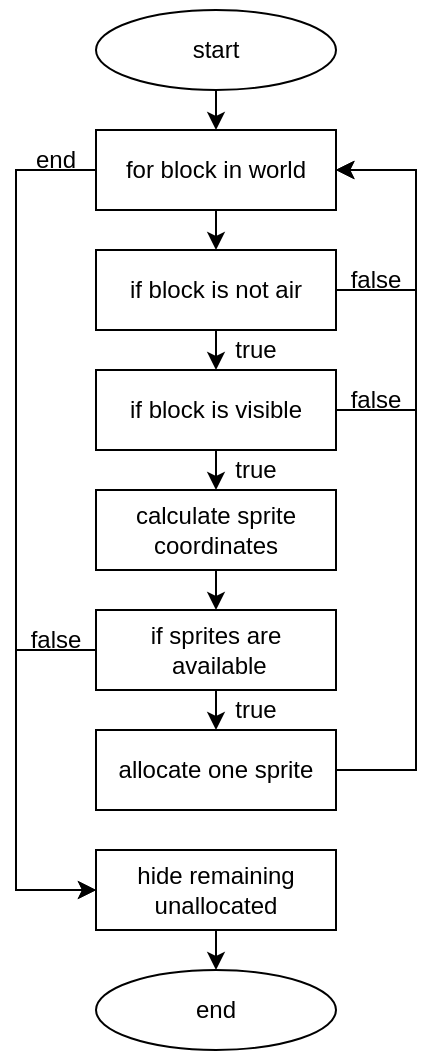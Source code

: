 <mxfile version="21.3.8" type="device">
  <diagram name="Page-1" id="h5WCU1tCkTW9juqxQmXQ">
    <mxGraphModel dx="474" dy="795" grid="1" gridSize="10" guides="1" tooltips="1" connect="1" arrows="1" fold="1" page="0" pageScale="1" pageWidth="3300" pageHeight="4681" math="0" shadow="0">
      <root>
        <mxCell id="0" />
        <mxCell id="1" parent="0" />
        <mxCell id="USGGhLtMeQK2liyZ37-o-7" style="edgeStyle=orthogonalEdgeStyle;rounded=0;orthogonalLoop=1;jettySize=auto;html=1;exitX=0.5;exitY=1;exitDx=0;exitDy=0;entryX=0.5;entryY=0;entryDx=0;entryDy=0;" edge="1" parent="1" source="USGGhLtMeQK2liyZ37-o-1" target="USGGhLtMeQK2liyZ37-o-2">
          <mxGeometry relative="1" as="geometry" />
        </mxCell>
        <mxCell id="USGGhLtMeQK2liyZ37-o-26" style="edgeStyle=orthogonalEdgeStyle;rounded=0;orthogonalLoop=1;jettySize=auto;html=1;exitX=0;exitY=0.5;exitDx=0;exitDy=0;entryX=0;entryY=0.5;entryDx=0;entryDy=0;" edge="1" parent="1" source="USGGhLtMeQK2liyZ37-o-1" target="USGGhLtMeQK2liyZ37-o-13">
          <mxGeometry relative="1" as="geometry">
            <Array as="points">
              <mxPoint x="160" y="180" />
              <mxPoint x="160" y="540" />
            </Array>
          </mxGeometry>
        </mxCell>
        <mxCell id="USGGhLtMeQK2liyZ37-o-1" value="for block in world" style="rounded=0;whiteSpace=wrap;html=1;" vertex="1" parent="1">
          <mxGeometry x="200" y="160" width="120" height="40" as="geometry" />
        </mxCell>
        <mxCell id="USGGhLtMeQK2liyZ37-o-8" style="edgeStyle=orthogonalEdgeStyle;rounded=0;orthogonalLoop=1;jettySize=auto;html=1;exitX=0.5;exitY=1;exitDx=0;exitDy=0;entryX=0.5;entryY=0;entryDx=0;entryDy=0;" edge="1" parent="1" source="USGGhLtMeQK2liyZ37-o-2" target="USGGhLtMeQK2liyZ37-o-3">
          <mxGeometry relative="1" as="geometry" />
        </mxCell>
        <mxCell id="USGGhLtMeQK2liyZ37-o-18" style="edgeStyle=orthogonalEdgeStyle;rounded=0;orthogonalLoop=1;jettySize=auto;html=1;exitX=1;exitY=0.5;exitDx=0;exitDy=0;entryX=1;entryY=0.5;entryDx=0;entryDy=0;" edge="1" parent="1" source="USGGhLtMeQK2liyZ37-o-2" target="USGGhLtMeQK2liyZ37-o-1">
          <mxGeometry relative="1" as="geometry">
            <Array as="points">
              <mxPoint x="360" y="240" />
              <mxPoint x="360" y="180" />
            </Array>
          </mxGeometry>
        </mxCell>
        <mxCell id="USGGhLtMeQK2liyZ37-o-2" value="if block is not air" style="rounded=0;whiteSpace=wrap;html=1;" vertex="1" parent="1">
          <mxGeometry x="200" y="220" width="120" height="40" as="geometry" />
        </mxCell>
        <mxCell id="USGGhLtMeQK2liyZ37-o-9" style="edgeStyle=orthogonalEdgeStyle;rounded=0;orthogonalLoop=1;jettySize=auto;html=1;exitX=0.5;exitY=1;exitDx=0;exitDy=0;entryX=0.5;entryY=0;entryDx=0;entryDy=0;" edge="1" parent="1" source="USGGhLtMeQK2liyZ37-o-3" target="USGGhLtMeQK2liyZ37-o-4">
          <mxGeometry relative="1" as="geometry" />
        </mxCell>
        <mxCell id="USGGhLtMeQK2liyZ37-o-17" style="edgeStyle=orthogonalEdgeStyle;rounded=0;orthogonalLoop=1;jettySize=auto;html=1;exitX=1;exitY=0.5;exitDx=0;exitDy=0;" edge="1" parent="1" source="USGGhLtMeQK2liyZ37-o-3">
          <mxGeometry relative="1" as="geometry">
            <mxPoint x="320.2" y="180" as="targetPoint" />
            <Array as="points">
              <mxPoint x="360" y="300" />
              <mxPoint x="360" y="180" />
            </Array>
          </mxGeometry>
        </mxCell>
        <mxCell id="USGGhLtMeQK2liyZ37-o-3" value="if block is visible" style="rounded=0;whiteSpace=wrap;html=1;" vertex="1" parent="1">
          <mxGeometry x="200" y="280" width="120" height="40" as="geometry" />
        </mxCell>
        <mxCell id="USGGhLtMeQK2liyZ37-o-10" style="edgeStyle=orthogonalEdgeStyle;rounded=0;orthogonalLoop=1;jettySize=auto;html=1;exitX=0.5;exitY=1;exitDx=0;exitDy=0;entryX=0.5;entryY=0;entryDx=0;entryDy=0;" edge="1" parent="1" source="USGGhLtMeQK2liyZ37-o-4" target="USGGhLtMeQK2liyZ37-o-6">
          <mxGeometry relative="1" as="geometry" />
        </mxCell>
        <mxCell id="USGGhLtMeQK2liyZ37-o-4" value="&lt;div&gt;calculate sprite coordinates&lt;br&gt;&lt;/div&gt;" style="rounded=0;whiteSpace=wrap;html=1;" vertex="1" parent="1">
          <mxGeometry x="200" y="340" width="120" height="40" as="geometry" />
        </mxCell>
        <mxCell id="USGGhLtMeQK2liyZ37-o-12" style="edgeStyle=orthogonalEdgeStyle;rounded=0;orthogonalLoop=1;jettySize=auto;html=1;exitX=1;exitY=0.5;exitDx=0;exitDy=0;entryX=1;entryY=0.5;entryDx=0;entryDy=0;" edge="1" parent="1" source="USGGhLtMeQK2liyZ37-o-5" target="USGGhLtMeQK2liyZ37-o-1">
          <mxGeometry relative="1" as="geometry">
            <Array as="points">
              <mxPoint x="360" y="480" />
              <mxPoint x="360" y="180" />
            </Array>
          </mxGeometry>
        </mxCell>
        <mxCell id="USGGhLtMeQK2liyZ37-o-5" value="allocate one sprite" style="rounded=0;whiteSpace=wrap;html=1;" vertex="1" parent="1">
          <mxGeometry x="200" y="460" width="120" height="40" as="geometry" />
        </mxCell>
        <mxCell id="USGGhLtMeQK2liyZ37-o-11" style="edgeStyle=orthogonalEdgeStyle;rounded=0;orthogonalLoop=1;jettySize=auto;html=1;exitX=0.5;exitY=1;exitDx=0;exitDy=0;entryX=0.5;entryY=0;entryDx=0;entryDy=0;" edge="1" parent="1" source="USGGhLtMeQK2liyZ37-o-6" target="USGGhLtMeQK2liyZ37-o-5">
          <mxGeometry relative="1" as="geometry" />
        </mxCell>
        <mxCell id="USGGhLtMeQK2liyZ37-o-16" style="edgeStyle=orthogonalEdgeStyle;rounded=0;orthogonalLoop=1;jettySize=auto;html=1;exitX=0;exitY=0.5;exitDx=0;exitDy=0;entryX=0;entryY=0.5;entryDx=0;entryDy=0;" edge="1" parent="1" source="USGGhLtMeQK2liyZ37-o-6" target="USGGhLtMeQK2liyZ37-o-13">
          <mxGeometry relative="1" as="geometry">
            <Array as="points">
              <mxPoint x="160" y="420" />
              <mxPoint x="160" y="540" />
            </Array>
          </mxGeometry>
        </mxCell>
        <mxCell id="USGGhLtMeQK2liyZ37-o-6" value="&lt;div&gt;if sprites are&lt;/div&gt;&lt;div&gt;&amp;nbsp;available&lt;/div&gt;" style="rounded=0;whiteSpace=wrap;html=1;" vertex="1" parent="1">
          <mxGeometry x="200" y="400" width="120" height="40" as="geometry" />
        </mxCell>
        <mxCell id="USGGhLtMeQK2liyZ37-o-30" style="edgeStyle=orthogonalEdgeStyle;rounded=0;orthogonalLoop=1;jettySize=auto;html=1;exitX=0.5;exitY=1;exitDx=0;exitDy=0;entryX=0.5;entryY=0;entryDx=0;entryDy=0;" edge="1" parent="1" source="USGGhLtMeQK2liyZ37-o-13" target="USGGhLtMeQK2liyZ37-o-29">
          <mxGeometry relative="1" as="geometry" />
        </mxCell>
        <mxCell id="USGGhLtMeQK2liyZ37-o-13" value="&lt;div&gt;hide remaining&lt;span&gt;&lt;/span&gt; &lt;span&gt;&lt;/span&gt;&lt;/div&gt;&lt;div&gt;unallocated&lt;/div&gt;" style="rounded=0;whiteSpace=wrap;html=1;" vertex="1" parent="1">
          <mxGeometry x="200" y="520" width="120" height="40" as="geometry" />
        </mxCell>
        <mxCell id="USGGhLtMeQK2liyZ37-o-20" value="true" style="text;html=1;strokeColor=none;fillColor=none;align=center;verticalAlign=middle;whiteSpace=wrap;rounded=0;" vertex="1" parent="1">
          <mxGeometry x="260" y="440" width="40" height="20" as="geometry" />
        </mxCell>
        <mxCell id="USGGhLtMeQK2liyZ37-o-21" value="false" style="text;html=1;strokeColor=none;fillColor=none;align=center;verticalAlign=middle;whiteSpace=wrap;rounded=0;" vertex="1" parent="1">
          <mxGeometry x="320" y="230" width="40" height="10" as="geometry" />
        </mxCell>
        <mxCell id="USGGhLtMeQK2liyZ37-o-22" value="false" style="text;html=1;strokeColor=none;fillColor=none;align=center;verticalAlign=middle;whiteSpace=wrap;rounded=0;" vertex="1" parent="1">
          <mxGeometry x="320" y="290" width="40" height="10" as="geometry" />
        </mxCell>
        <mxCell id="USGGhLtMeQK2liyZ37-o-23" value="false" style="text;html=1;strokeColor=none;fillColor=none;align=center;verticalAlign=middle;whiteSpace=wrap;rounded=0;" vertex="1" parent="1">
          <mxGeometry x="160" y="410" width="40" height="10" as="geometry" />
        </mxCell>
        <mxCell id="USGGhLtMeQK2liyZ37-o-24" value="true" style="text;html=1;strokeColor=none;fillColor=none;align=center;verticalAlign=middle;whiteSpace=wrap;rounded=0;" vertex="1" parent="1">
          <mxGeometry x="260" y="320" width="40" height="20" as="geometry" />
        </mxCell>
        <mxCell id="USGGhLtMeQK2liyZ37-o-25" value="true" style="text;html=1;strokeColor=none;fillColor=none;align=center;verticalAlign=middle;whiteSpace=wrap;rounded=0;" vertex="1" parent="1">
          <mxGeometry x="260" y="260" width="40" height="20" as="geometry" />
        </mxCell>
        <mxCell id="USGGhLtMeQK2liyZ37-o-27" value="end" style="text;html=1;strokeColor=none;fillColor=none;align=center;verticalAlign=middle;whiteSpace=wrap;rounded=0;" vertex="1" parent="1">
          <mxGeometry x="160" y="170" width="40" height="10" as="geometry" />
        </mxCell>
        <mxCell id="USGGhLtMeQK2liyZ37-o-31" style="edgeStyle=orthogonalEdgeStyle;rounded=0;orthogonalLoop=1;jettySize=auto;html=1;exitX=0.5;exitY=1;exitDx=0;exitDy=0;entryX=0.5;entryY=0;entryDx=0;entryDy=0;" edge="1" parent="1" source="USGGhLtMeQK2liyZ37-o-28" target="USGGhLtMeQK2liyZ37-o-1">
          <mxGeometry relative="1" as="geometry" />
        </mxCell>
        <mxCell id="USGGhLtMeQK2liyZ37-o-28" value="start" style="ellipse;whiteSpace=wrap;html=1;" vertex="1" parent="1">
          <mxGeometry x="200" y="100" width="120" height="40" as="geometry" />
        </mxCell>
        <mxCell id="USGGhLtMeQK2liyZ37-o-29" value="end" style="ellipse;whiteSpace=wrap;html=1;" vertex="1" parent="1">
          <mxGeometry x="200" y="580" width="120" height="40" as="geometry" />
        </mxCell>
        <mxCell id="USGGhLtMeQK2liyZ37-o-32" value="" style="rounded=0;whiteSpace=wrap;html=1;fillColor=none;strokeColor=none;" vertex="1" parent="1">
          <mxGeometry x="200" y="575" width="120" height="50" as="geometry" />
        </mxCell>
        <mxCell id="USGGhLtMeQK2liyZ37-o-33" value="" style="rounded=0;whiteSpace=wrap;html=1;fillColor=none;strokeColor=none;" vertex="1" parent="1">
          <mxGeometry x="200" y="95" width="120" height="50" as="geometry" />
        </mxCell>
      </root>
    </mxGraphModel>
  </diagram>
</mxfile>
